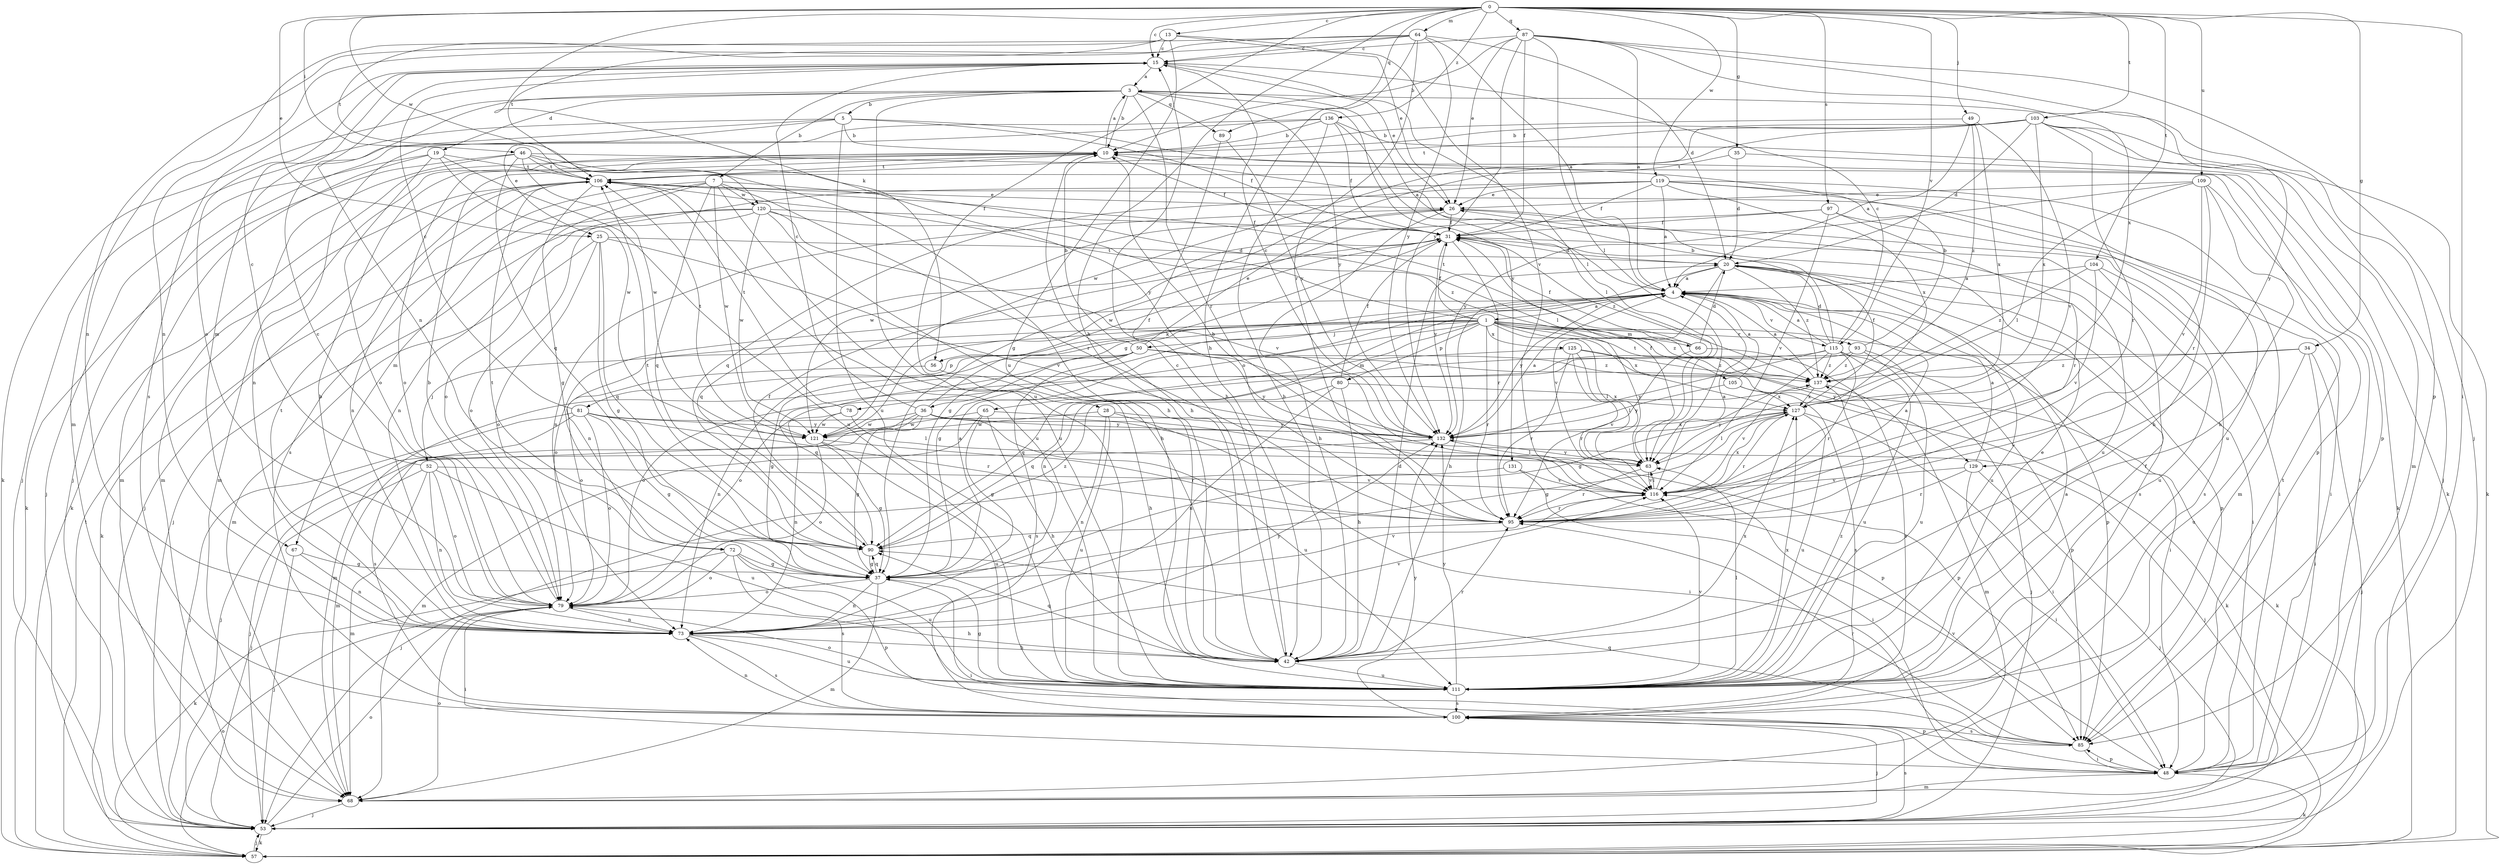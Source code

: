 strict digraph  {
0;
1;
3;
4;
5;
7;
10;
13;
15;
19;
20;
25;
26;
28;
31;
34;
35;
36;
37;
42;
46;
48;
49;
50;
52;
53;
56;
57;
63;
64;
65;
66;
67;
68;
72;
73;
78;
79;
80;
81;
85;
87;
89;
90;
93;
95;
97;
100;
103;
104;
105;
106;
109;
111;
115;
116;
119;
120;
121;
125;
127;
129;
131;
132;
136;
137;
0 -> 13  [label=c];
0 -> 15  [label=c];
0 -> 25  [label=e];
0 -> 28  [label=f];
0 -> 34  [label=g];
0 -> 35  [label=g];
0 -> 42  [label=h];
0 -> 46  [label=i];
0 -> 48  [label=i];
0 -> 49  [label=j];
0 -> 56  [label=k];
0 -> 64  [label=m];
0 -> 87  [label=q];
0 -> 89  [label=q];
0 -> 97  [label=s];
0 -> 103  [label=t];
0 -> 104  [label=t];
0 -> 109  [label=u];
0 -> 115  [label=v];
0 -> 119  [label=w];
0 -> 120  [label=w];
0 -> 136  [label=z];
1 -> 31  [label=f];
1 -> 48  [label=i];
1 -> 50  [label=j];
1 -> 52  [label=j];
1 -> 56  [label=k];
1 -> 63  [label=l];
1 -> 65  [label=m];
1 -> 66  [label=m];
1 -> 72  [label=n];
1 -> 78  [label=o];
1 -> 80  [label=p];
1 -> 81  [label=p];
1 -> 93  [label=r];
1 -> 95  [label=r];
1 -> 105  [label=t];
1 -> 106  [label=t];
1 -> 125  [label=x];
1 -> 127  [label=x];
1 -> 129  [label=y];
1 -> 137  [label=z];
3 -> 5  [label=b];
3 -> 7  [label=b];
3 -> 10  [label=b];
3 -> 19  [label=d];
3 -> 57  [label=k];
3 -> 72  [label=n];
3 -> 89  [label=q];
3 -> 95  [label=r];
3 -> 111  [label=u];
3 -> 129  [label=y];
3 -> 131  [label=y];
3 -> 132  [label=y];
4 -> 1  [label=a];
4 -> 3  [label=a];
4 -> 36  [label=g];
4 -> 37  [label=g];
4 -> 73  [label=n];
4 -> 79  [label=o];
4 -> 85  [label=p];
4 -> 115  [label=v];
4 -> 132  [label=y];
5 -> 10  [label=b];
5 -> 25  [label=e];
5 -> 31  [label=f];
5 -> 53  [label=j];
5 -> 67  [label=m];
5 -> 85  [label=p];
5 -> 111  [label=u];
7 -> 63  [label=l];
7 -> 67  [label=m];
7 -> 73  [label=n];
7 -> 90  [label=q];
7 -> 95  [label=r];
7 -> 100  [label=s];
7 -> 111  [label=u];
7 -> 120  [label=w];
7 -> 121  [label=w];
10 -> 3  [label=a];
10 -> 31  [label=f];
10 -> 42  [label=h];
10 -> 57  [label=k];
10 -> 68  [label=m];
10 -> 79  [label=o];
10 -> 106  [label=t];
13 -> 15  [label=c];
13 -> 26  [label=e];
13 -> 73  [label=n];
13 -> 106  [label=t];
13 -> 111  [label=u];
13 -> 116  [label=v];
15 -> 3  [label=a];
15 -> 26  [label=e];
15 -> 63  [label=l];
15 -> 79  [label=o];
15 -> 100  [label=s];
19 -> 53  [label=j];
19 -> 68  [label=m];
19 -> 79  [label=o];
19 -> 106  [label=t];
19 -> 111  [label=u];
19 -> 121  [label=w];
20 -> 4  [label=a];
20 -> 42  [label=h];
20 -> 48  [label=i];
20 -> 85  [label=p];
20 -> 100  [label=s];
20 -> 111  [label=u];
20 -> 116  [label=v];
20 -> 137  [label=z];
25 -> 20  [label=d];
25 -> 37  [label=g];
25 -> 68  [label=m];
25 -> 79  [label=o];
25 -> 90  [label=q];
25 -> 116  [label=v];
26 -> 31  [label=f];
26 -> 42  [label=h];
26 -> 48  [label=i];
26 -> 73  [label=n];
26 -> 111  [label=u];
26 -> 121  [label=w];
28 -> 48  [label=i];
28 -> 73  [label=n];
28 -> 111  [label=u];
28 -> 121  [label=w];
28 -> 132  [label=y];
31 -> 20  [label=d];
31 -> 37  [label=g];
31 -> 90  [label=q];
31 -> 95  [label=r];
31 -> 132  [label=y];
31 -> 137  [label=z];
34 -> 48  [label=i];
34 -> 53  [label=j];
34 -> 79  [label=o];
34 -> 111  [label=u];
34 -> 137  [label=z];
35 -> 20  [label=d];
35 -> 57  [label=k];
35 -> 106  [label=t];
36 -> 15  [label=c];
36 -> 31  [label=f];
36 -> 37  [label=g];
36 -> 53  [label=j];
36 -> 68  [label=m];
36 -> 85  [label=p];
36 -> 111  [label=u];
36 -> 121  [label=w];
36 -> 132  [label=y];
37 -> 4  [label=a];
37 -> 48  [label=i];
37 -> 68  [label=m];
37 -> 73  [label=n];
37 -> 79  [label=o];
37 -> 90  [label=q];
37 -> 106  [label=t];
37 -> 116  [label=v];
42 -> 15  [label=c];
42 -> 20  [label=d];
42 -> 90  [label=q];
42 -> 95  [label=r];
42 -> 111  [label=u];
42 -> 127  [label=x];
46 -> 42  [label=h];
46 -> 57  [label=k];
46 -> 68  [label=m];
46 -> 85  [label=p];
46 -> 90  [label=q];
46 -> 106  [label=t];
46 -> 121  [label=w];
46 -> 132  [label=y];
48 -> 57  [label=k];
48 -> 68  [label=m];
48 -> 85  [label=p];
48 -> 106  [label=t];
48 -> 116  [label=v];
49 -> 4  [label=a];
49 -> 10  [label=b];
49 -> 116  [label=v];
49 -> 127  [label=x];
49 -> 137  [label=z];
50 -> 10  [label=b];
50 -> 26  [label=e];
50 -> 37  [label=g];
50 -> 57  [label=k];
50 -> 73  [label=n];
50 -> 90  [label=q];
50 -> 100  [label=s];
50 -> 132  [label=y];
50 -> 137  [label=z];
52 -> 15  [label=c];
52 -> 53  [label=j];
52 -> 68  [label=m];
52 -> 73  [label=n];
52 -> 79  [label=o];
52 -> 111  [label=u];
52 -> 116  [label=v];
53 -> 57  [label=k];
53 -> 79  [label=o];
53 -> 100  [label=s];
56 -> 42  [label=h];
56 -> 79  [label=o];
57 -> 53  [label=j];
57 -> 79  [label=o];
57 -> 106  [label=t];
63 -> 31  [label=f];
63 -> 95  [label=r];
63 -> 116  [label=v];
63 -> 132  [label=y];
64 -> 4  [label=a];
64 -> 15  [label=c];
64 -> 20  [label=d];
64 -> 42  [label=h];
64 -> 68  [label=m];
64 -> 73  [label=n];
64 -> 95  [label=r];
64 -> 106  [label=t];
64 -> 132  [label=y];
65 -> 37  [label=g];
65 -> 42  [label=h];
65 -> 53  [label=j];
65 -> 68  [label=m];
65 -> 121  [label=w];
66 -> 20  [label=d];
66 -> 31  [label=f];
66 -> 95  [label=r];
66 -> 100  [label=s];
66 -> 106  [label=t];
67 -> 37  [label=g];
67 -> 53  [label=j];
67 -> 73  [label=n];
68 -> 53  [label=j];
68 -> 79  [label=o];
72 -> 37  [label=g];
72 -> 57  [label=k];
72 -> 79  [label=o];
72 -> 85  [label=p];
72 -> 100  [label=s];
72 -> 111  [label=u];
73 -> 10  [label=b];
73 -> 42  [label=h];
73 -> 100  [label=s];
73 -> 106  [label=t];
73 -> 111  [label=u];
73 -> 116  [label=v];
73 -> 132  [label=y];
78 -> 63  [label=l];
78 -> 73  [label=n];
78 -> 106  [label=t];
78 -> 121  [label=w];
79 -> 10  [label=b];
79 -> 15  [label=c];
79 -> 42  [label=h];
79 -> 48  [label=i];
79 -> 73  [label=n];
80 -> 31  [label=f];
80 -> 42  [label=h];
80 -> 73  [label=n];
80 -> 90  [label=q];
80 -> 127  [label=x];
81 -> 15  [label=c];
81 -> 37  [label=g];
81 -> 53  [label=j];
81 -> 79  [label=o];
81 -> 85  [label=p];
81 -> 95  [label=r];
81 -> 100  [label=s];
81 -> 132  [label=y];
85 -> 48  [label=i];
85 -> 90  [label=q];
85 -> 95  [label=r];
85 -> 100  [label=s];
87 -> 4  [label=a];
87 -> 10  [label=b];
87 -> 15  [label=c];
87 -> 26  [label=e];
87 -> 31  [label=f];
87 -> 53  [label=j];
87 -> 63  [label=l];
87 -> 85  [label=p];
87 -> 127  [label=x];
87 -> 132  [label=y];
89 -> 42  [label=h];
89 -> 132  [label=y];
90 -> 31  [label=f];
90 -> 37  [label=g];
90 -> 106  [label=t];
90 -> 137  [label=z];
93 -> 10  [label=b];
93 -> 53  [label=j];
93 -> 79  [label=o];
93 -> 111  [label=u];
93 -> 137  [label=z];
95 -> 4  [label=a];
95 -> 10  [label=b];
95 -> 90  [label=q];
97 -> 31  [label=f];
97 -> 48  [label=i];
97 -> 95  [label=r];
97 -> 116  [label=v];
97 -> 121  [label=w];
100 -> 53  [label=j];
100 -> 73  [label=n];
100 -> 85  [label=p];
100 -> 132  [label=y];
103 -> 10  [label=b];
103 -> 20  [label=d];
103 -> 37  [label=g];
103 -> 53  [label=j];
103 -> 57  [label=k];
103 -> 68  [label=m];
103 -> 95  [label=r];
103 -> 106  [label=t];
103 -> 121  [label=w];
103 -> 127  [label=x];
104 -> 4  [label=a];
104 -> 100  [label=s];
104 -> 111  [label=u];
104 -> 116  [label=v];
104 -> 137  [label=z];
105 -> 4  [label=a];
105 -> 100  [label=s];
105 -> 127  [label=x];
105 -> 132  [label=y];
106 -> 26  [label=e];
106 -> 37  [label=g];
106 -> 53  [label=j];
106 -> 73  [label=n];
106 -> 111  [label=u];
109 -> 26  [label=e];
109 -> 42  [label=h];
109 -> 48  [label=i];
109 -> 63  [label=l];
109 -> 95  [label=r];
109 -> 116  [label=v];
109 -> 132  [label=y];
111 -> 4  [label=a];
111 -> 26  [label=e];
111 -> 31  [label=f];
111 -> 37  [label=g];
111 -> 63  [label=l];
111 -> 79  [label=o];
111 -> 100  [label=s];
111 -> 116  [label=v];
111 -> 127  [label=x];
111 -> 132  [label=y];
111 -> 137  [label=z];
115 -> 4  [label=a];
115 -> 10  [label=b];
115 -> 15  [label=c];
115 -> 20  [label=d];
115 -> 37  [label=g];
115 -> 85  [label=p];
115 -> 90  [label=q];
115 -> 95  [label=r];
115 -> 111  [label=u];
115 -> 132  [label=y];
115 -> 137  [label=z];
116 -> 4  [label=a];
116 -> 63  [label=l];
116 -> 95  [label=r];
116 -> 127  [label=x];
119 -> 4  [label=a];
119 -> 26  [label=e];
119 -> 31  [label=f];
119 -> 42  [label=h];
119 -> 68  [label=m];
119 -> 79  [label=o];
119 -> 90  [label=q];
119 -> 111  [label=u];
119 -> 127  [label=x];
120 -> 31  [label=f];
120 -> 42  [label=h];
120 -> 53  [label=j];
120 -> 57  [label=k];
120 -> 79  [label=o];
120 -> 116  [label=v];
120 -> 121  [label=w];
120 -> 137  [label=z];
121 -> 37  [label=g];
121 -> 79  [label=o];
121 -> 95  [label=r];
121 -> 106  [label=t];
121 -> 111  [label=u];
125 -> 57  [label=k];
125 -> 63  [label=l];
125 -> 68  [label=m];
125 -> 95  [label=r];
125 -> 116  [label=v];
125 -> 137  [label=z];
127 -> 31  [label=f];
127 -> 37  [label=g];
127 -> 48  [label=i];
127 -> 63  [label=l];
127 -> 95  [label=r];
127 -> 111  [label=u];
127 -> 132  [label=y];
129 -> 4  [label=a];
129 -> 48  [label=i];
129 -> 53  [label=j];
129 -> 95  [label=r];
129 -> 116  [label=v];
131 -> 48  [label=i];
131 -> 53  [label=j];
131 -> 116  [label=v];
132 -> 4  [label=a];
132 -> 15  [label=c];
132 -> 53  [label=j];
132 -> 63  [label=l];
132 -> 127  [label=x];
136 -> 10  [label=b];
136 -> 31  [label=f];
136 -> 42  [label=h];
136 -> 53  [label=j];
136 -> 57  [label=k];
136 -> 63  [label=l];
136 -> 73  [label=n];
137 -> 4  [label=a];
137 -> 68  [label=m];
137 -> 116  [label=v];
137 -> 127  [label=x];
}

